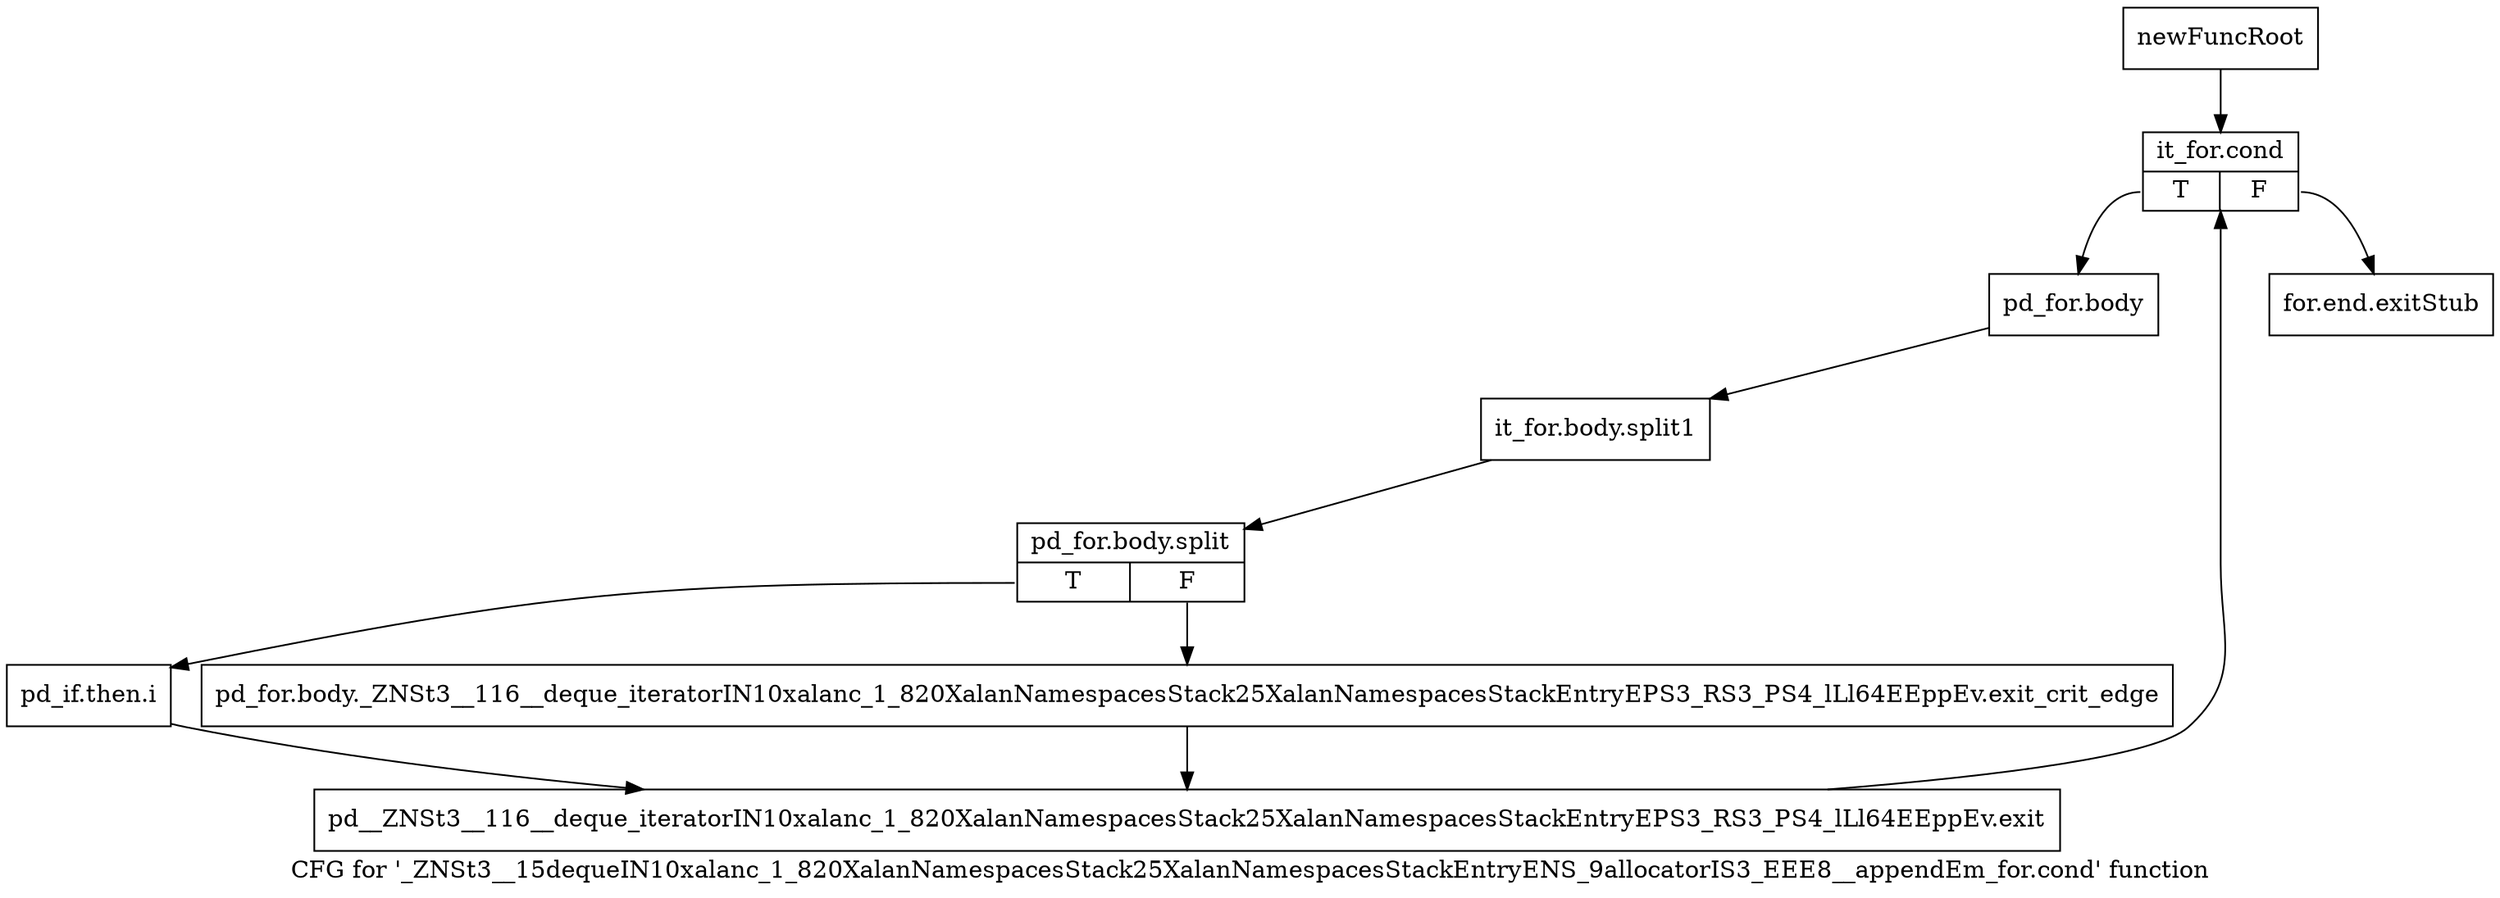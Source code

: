 digraph "CFG for '_ZNSt3__15dequeIN10xalanc_1_820XalanNamespacesStack25XalanNamespacesStackEntryENS_9allocatorIS3_EEE8__appendEm_for.cond' function" {
	label="CFG for '_ZNSt3__15dequeIN10xalanc_1_820XalanNamespacesStack25XalanNamespacesStackEntryENS_9allocatorIS3_EEE8__appendEm_for.cond' function";

	Node0x9cfb320 [shape=record,label="{newFuncRoot}"];
	Node0x9cfb320 -> Node0x9cfb3c0;
	Node0x9cfb370 [shape=record,label="{for.end.exitStub}"];
	Node0x9cfb3c0 [shape=record,label="{it_for.cond|{<s0>T|<s1>F}}"];
	Node0x9cfb3c0:s0 -> Node0x9cfb410;
	Node0x9cfb3c0:s1 -> Node0x9cfb370;
	Node0x9cfb410 [shape=record,label="{pd_for.body}"];
	Node0x9cfb410 -> Node0xcfe4d90;
	Node0xcfe4d90 [shape=record,label="{it_for.body.split1}"];
	Node0xcfe4d90 -> Node0xcfe4220;
	Node0xcfe4220 [shape=record,label="{pd_for.body.split|{<s0>T|<s1>F}}"];
	Node0xcfe4220:s0 -> Node0x9cfb4b0;
	Node0xcfe4220:s1 -> Node0x9cfb460;
	Node0x9cfb460 [shape=record,label="{pd_for.body._ZNSt3__116__deque_iteratorIN10xalanc_1_820XalanNamespacesStack25XalanNamespacesStackEntryEPS3_RS3_PS4_lLl64EEppEv.exit_crit_edge}"];
	Node0x9cfb460 -> Node0x9cfb500;
	Node0x9cfb4b0 [shape=record,label="{pd_if.then.i}"];
	Node0x9cfb4b0 -> Node0x9cfb500;
	Node0x9cfb500 [shape=record,label="{pd__ZNSt3__116__deque_iteratorIN10xalanc_1_820XalanNamespacesStack25XalanNamespacesStackEntryEPS3_RS3_PS4_lLl64EEppEv.exit}"];
	Node0x9cfb500 -> Node0x9cfb3c0;
}
